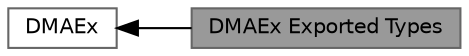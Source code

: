 digraph "DMAEx Exported Types"
{
 // LATEX_PDF_SIZE
  bgcolor="transparent";
  edge [fontname=Helvetica,fontsize=10,labelfontname=Helvetica,labelfontsize=10];
  node [fontname=Helvetica,fontsize=10,shape=box,height=0.2,width=0.4];
  rankdir=LR;
  Node2 [id="Node000002",label="DMAEx",height=0.2,width=0.4,color="grey40", fillcolor="white", style="filled",URL="$group__DMAEx.html",tooltip="DMA Extended HAL module driver."];
  Node1 [id="Node000001",label="DMAEx Exported Types",height=0.2,width=0.4,color="gray40", fillcolor="grey60", style="filled", fontcolor="black",tooltip="DMAEx Exported types."];
  Node2->Node1 [shape=plaintext, dir="back", style="solid"];
}
